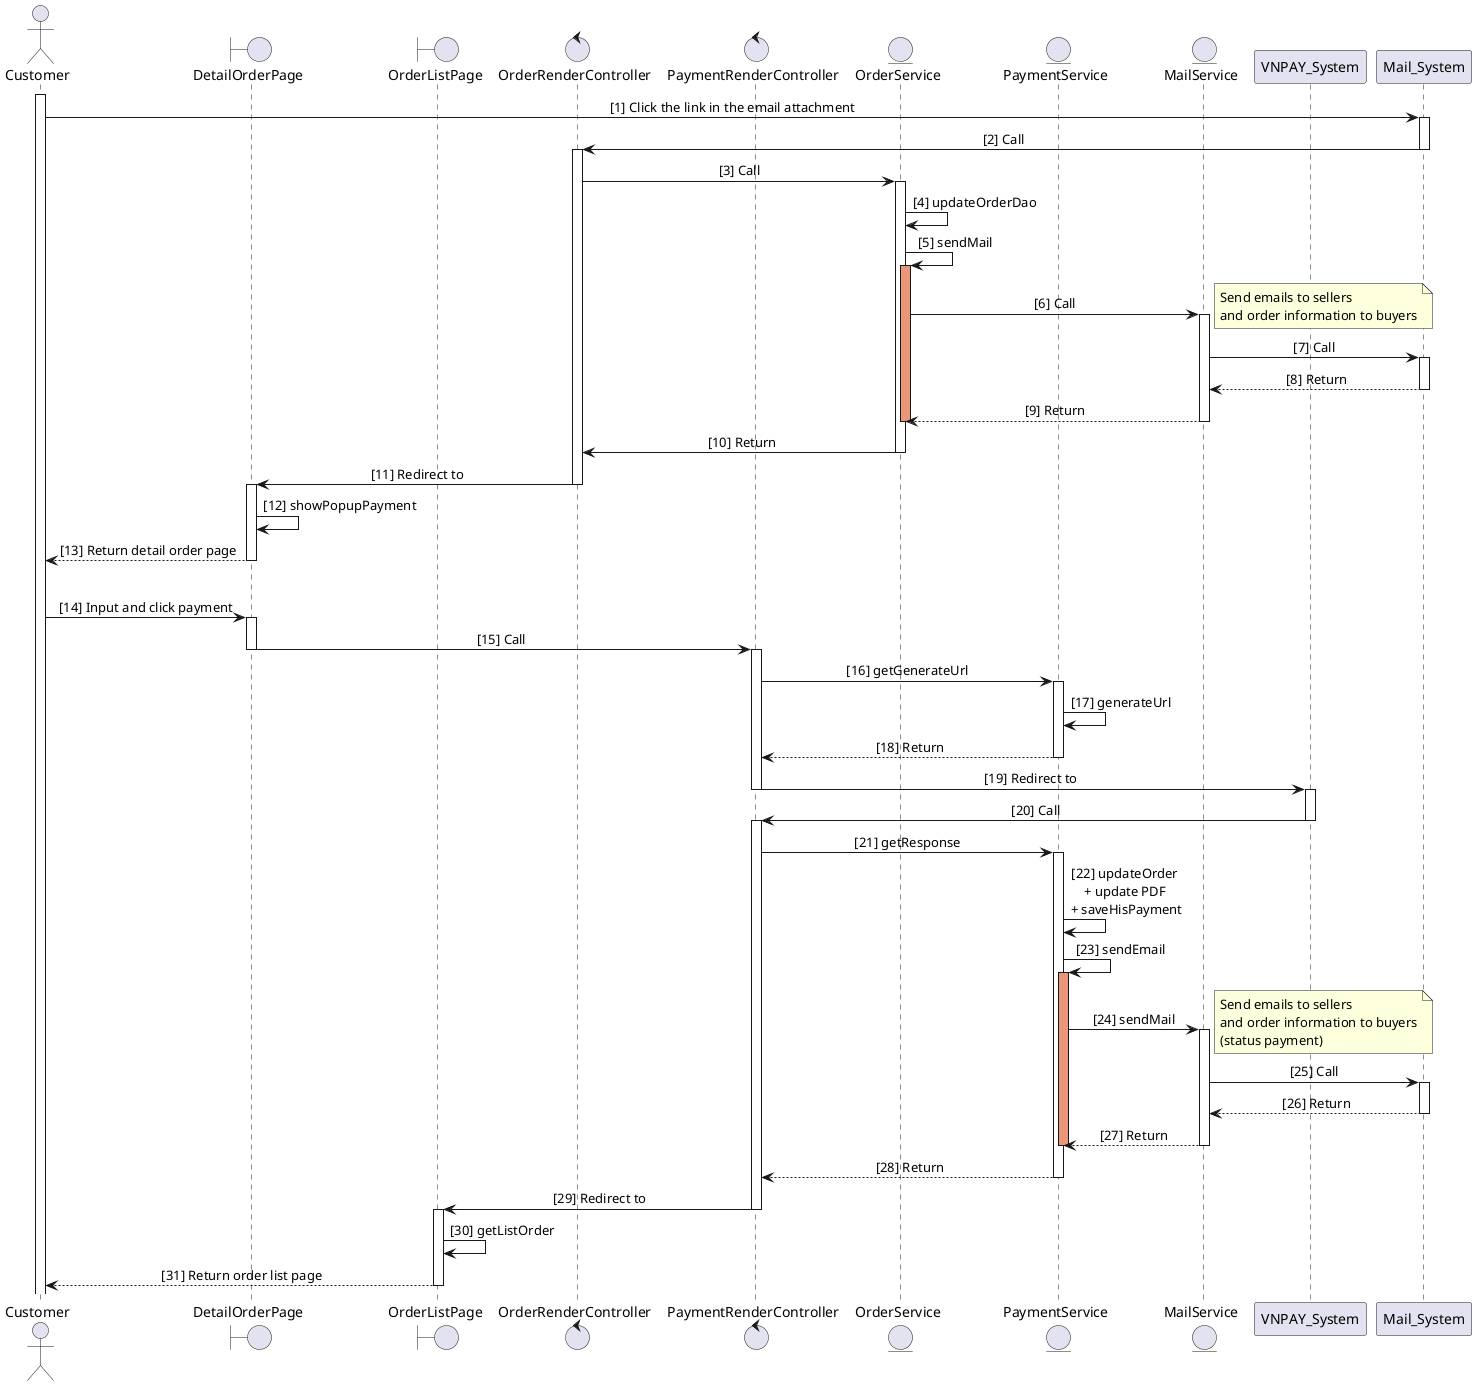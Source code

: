 @startuml sequence_sample
skinparam SequenceMessageAlignment center
actor Customer
boundary DetailOrderPage
boundary OrderListPage
control OrderRenderController
control PaymentRenderController
entity OrderService
entity PaymentService
entity MailService
participant VNPAY_System
participant Mail_System
Customer ++
' autonumber 1
Customer -> Mail_System ++: [1] Click the link in the email attachment
' autonumber 2
Mail_System -> OrderRenderController --++: [2] Call
OrderRenderController -> OrderService ++: [3] Call
OrderService -> OrderService: [4] updateOrderDao
OrderService -> OrderService ++ #DarkSalmon: [5] sendMail
OrderService -> MailService ++: [6] Call
note right
    Send emails to sellers
    and order information to buyers
end note
MailService -> Mail_System ++: [7] Call
Mail_System --> MailService --: [8] Return
MailService --> OrderService --: [9] Return
deactivate OrderService
OrderService -> OrderRenderController --: [10] Return
OrderRenderController -> DetailOrderPage --++: [11] Redirect to
DetailOrderPage -> DetailOrderPage: [12] showPopupPayment
DetailOrderPage --> Customer --: [13] Return detail order page
|||
Customer -> DetailOrderPage ++: [14] Input and click payment
DetailOrderPage -> PaymentRenderController --++: [15] Call
PaymentRenderController -> PaymentService ++: [16] getGenerateUrl
PaymentService -> PaymentService: [17] generateUrl
PaymentService --> PaymentRenderController --: [18] Return
PaymentRenderController -> VNPAY_System --++: [19] Redirect to
VNPAY_System -> PaymentRenderController --++: [20] Call
PaymentRenderController -> PaymentService ++: [21] getResponse
PaymentService -> PaymentService: [22] updateOrder \n+ update PDF \n+ saveHisPayment
PaymentService -> PaymentService ++ #DarkSalmon: [23] sendEmail
PaymentService -> MailService ++: [24] sendMail
note right
    Send emails to sellers
    and order information to buyers
    (status payment)
end note
MailService -> Mail_System ++: [25] Call
Mail_System --> MailService --: [26] Return
MailService --> PaymentService --: [27] Return
deactivate PaymentService
PaymentService --> PaymentRenderController --: [28] Return
PaymentRenderController -> OrderListPage --++: [29] Redirect to
OrderListPage -> OrderListPage: [30] getListOrder
OrderListPage --> Customer --: [31] Return order list page
@enduml